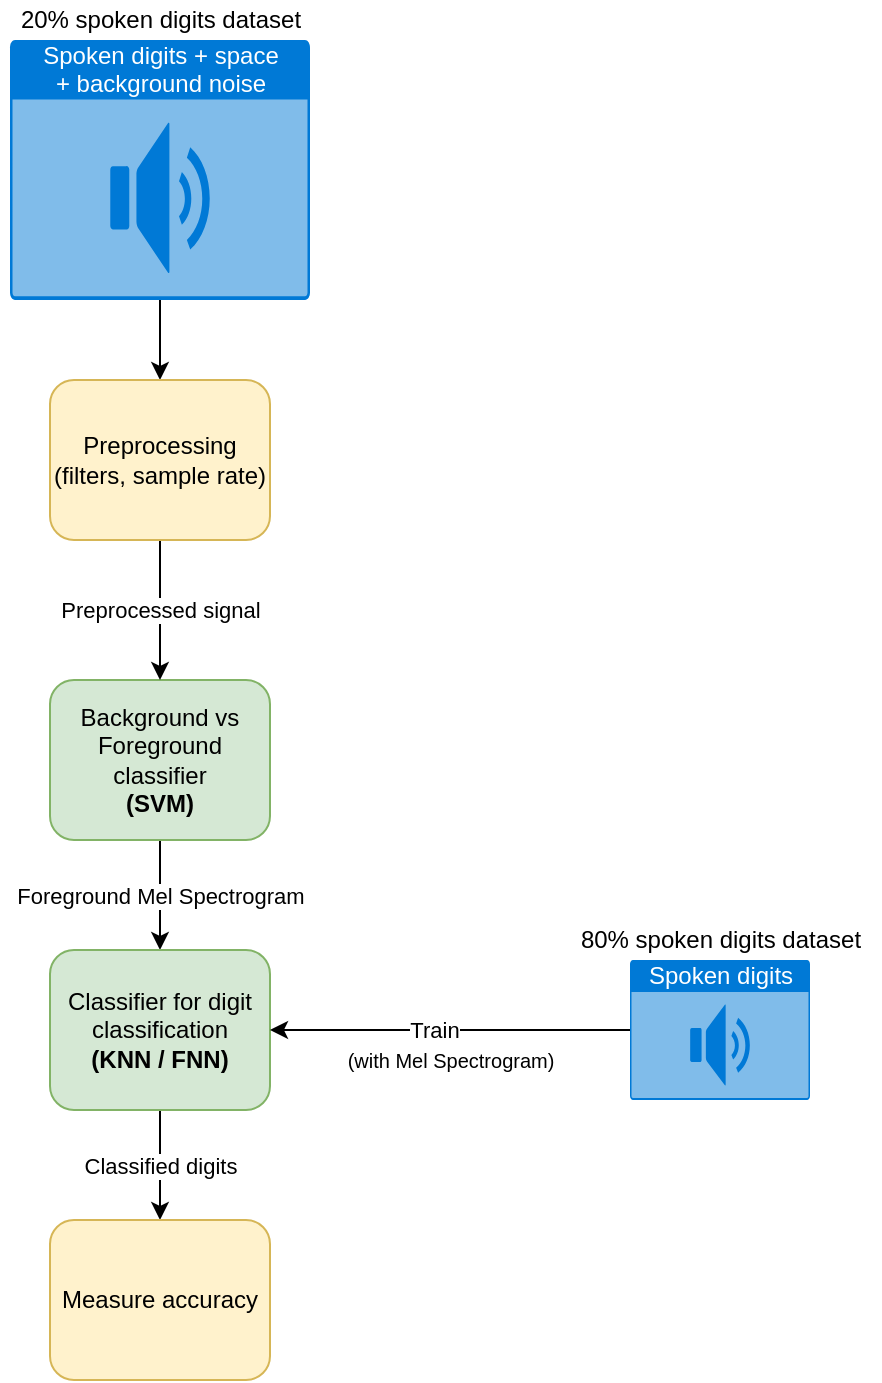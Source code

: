 <mxfile>
    <diagram id="d9GXOmLdC2NPShglwzjh" name="Page-1">
        <mxGraphModel dx="1204" dy="771" grid="1" gridSize="10" guides="1" tooltips="1" connect="1" arrows="1" fold="1" page="1" pageScale="1" pageWidth="850" pageHeight="1100" background="#ffffff" math="0" shadow="0">
            <root>
                <mxCell id="0"/>
                <mxCell id="1" parent="0"/>
                <mxCell id="kt_7THOywHMBP3y1z7LV-13" style="edgeStyle=orthogonalEdgeStyle;rounded=0;orthogonalLoop=1;jettySize=auto;html=1;entryX=0.5;entryY=0;entryDx=0;entryDy=0;strokeColor=#000000;" parent="1" source="kt_7THOywHMBP3y1z7LV-1" target="kt_7THOywHMBP3y1z7LV-12" edge="1">
                    <mxGeometry relative="1" as="geometry"/>
                </mxCell>
                <mxCell id="kt_7THOywHMBP3y1z7LV-1" value="&lt;div&gt;Spoken digits + space&lt;/div&gt;&lt;div&gt; + background noise&lt;/div&gt;" style="html=1;strokeColor=none;fillColor=#0079D6;labelPosition=center;verticalLabelPosition=middle;verticalAlign=top;align=center;fontSize=12;outlineConnect=0;spacingTop=-6;fontColor=#FFFFFF;sketch=0;shape=mxgraph.sitemap.audio;" parent="1" vertex="1">
                    <mxGeometry x="220" y="110" width="150" height="130" as="geometry"/>
                </mxCell>
                <mxCell id="kt_7THOywHMBP3y1z7LV-17" value="&lt;font color=&quot;#000000&quot; style=&quot;background-color: rgb(255 , 255 , 255)&quot;&gt;Foreground Mel Spectrogram&lt;/font&gt;" style="edgeStyle=orthogonalEdgeStyle;rounded=0;orthogonalLoop=1;jettySize=auto;html=1;strokeColor=#000000;" parent="1" source="kt_7THOywHMBP3y1z7LV-3" target="kt_7THOywHMBP3y1z7LV-6" edge="1">
                    <mxGeometry relative="1" as="geometry"/>
                </mxCell>
                <mxCell id="kt_7THOywHMBP3y1z7LV-3" value="&lt;font color=&quot;#000000&quot;&gt;Background vs Foreground classifier&lt;br&gt;&lt;b&gt;(SVM)&lt;/b&gt;&lt;br&gt;&lt;/font&gt;" style="rounded=1;whiteSpace=wrap;html=1;fillColor=#d5e8d4;strokeColor=#82b366;" parent="1" vertex="1">
                    <mxGeometry x="240" y="430" width="110" height="80" as="geometry"/>
                </mxCell>
                <mxCell id="kt_7THOywHMBP3y1z7LV-5" value="&lt;font color=&quot;#000000&quot;&gt;20% spoken digits dataset&lt;/font&gt;" style="text;html=1;align=center;verticalAlign=middle;resizable=0;points=[];autosize=1;strokeColor=none;fillColor=none;" parent="1" vertex="1">
                    <mxGeometry x="215" y="90" width="160" height="20" as="geometry"/>
                </mxCell>
                <mxCell id="kt_7THOywHMBP3y1z7LV-18" value="&lt;font color=&quot;#000000&quot; style=&quot;background-color: rgb(255 , 255 , 255)&quot;&gt;Classified digits&lt;/font&gt;" style="edgeStyle=orthogonalEdgeStyle;rounded=0;orthogonalLoop=1;jettySize=auto;html=1;strokeColor=#000000;" parent="1" source="kt_7THOywHMBP3y1z7LV-6" target="kt_7THOywHMBP3y1z7LV-15" edge="1">
                    <mxGeometry relative="1" as="geometry">
                        <Array as="points">
                            <mxPoint x="295" y="675"/>
                            <mxPoint x="295" y="675"/>
                        </Array>
                    </mxGeometry>
                </mxCell>
                <mxCell id="kt_7THOywHMBP3y1z7LV-6" value="&lt;font color=&quot;#000000&quot;&gt;Classifier for digit classification &lt;br&gt;&lt;b&gt;(KNN / FNN)&lt;/b&gt;&lt;/font&gt;" style="rounded=1;whiteSpace=wrap;html=1;fillColor=#d5e8d4;strokeColor=#82b366;" parent="1" vertex="1">
                    <mxGeometry x="240" y="565" width="110" height="80" as="geometry"/>
                </mxCell>
                <mxCell id="kt_7THOywHMBP3y1z7LV-10" style="edgeStyle=orthogonalEdgeStyle;rounded=0;orthogonalLoop=1;jettySize=auto;html=1;entryX=1;entryY=0.5;entryDx=0;entryDy=0;strokeColor=#000000;" parent="1" source="kt_7THOywHMBP3y1z7LV-8" target="kt_7THOywHMBP3y1z7LV-6" edge="1">
                    <mxGeometry relative="1" as="geometry"/>
                </mxCell>
                <mxCell id="kt_7THOywHMBP3y1z7LV-11" value="Train" style="edgeLabel;html=1;align=center;verticalAlign=middle;resizable=0;points=[];fontColor=#000000;labelBackgroundColor=#FFFFFF;" parent="kt_7THOywHMBP3y1z7LV-10" vertex="1" connectable="0">
                    <mxGeometry x="0.289" relative="1" as="geometry">
                        <mxPoint x="18" as="offset"/>
                    </mxGeometry>
                </mxCell>
                <mxCell id="kt_7THOywHMBP3y1z7LV-8" value="&lt;div&gt;Spoken digits&lt;/div&gt;" style="html=1;strokeColor=none;fillColor=#0079D6;labelPosition=center;verticalLabelPosition=middle;verticalAlign=top;align=center;fontSize=12;outlineConnect=0;spacingTop=-6;fontColor=#FFFFFF;sketch=0;shape=mxgraph.sitemap.audio;" parent="1" vertex="1">
                    <mxGeometry x="530" y="570" width="90" height="70" as="geometry"/>
                </mxCell>
                <mxCell id="kt_7THOywHMBP3y1z7LV-9" value="&lt;font color=&quot;#000000&quot;&gt;80% spoken digits dataset&lt;/font&gt;" style="text;html=1;align=center;verticalAlign=middle;resizable=0;points=[];autosize=1;strokeColor=none;fillColor=none;" parent="1" vertex="1">
                    <mxGeometry x="495" y="550" width="160" height="20" as="geometry"/>
                </mxCell>
                <mxCell id="kt_7THOywHMBP3y1z7LV-14" value="&lt;font color=&quot;#000000&quot; style=&quot;background-color: rgb(255 , 255 , 255)&quot;&gt;Preprocessed signal&lt;/font&gt;" style="edgeStyle=orthogonalEdgeStyle;rounded=0;orthogonalLoop=1;jettySize=auto;html=1;strokeColor=#000000;" parent="1" source="kt_7THOywHMBP3y1z7LV-12" target="kt_7THOywHMBP3y1z7LV-3" edge="1">
                    <mxGeometry relative="1" as="geometry"/>
                </mxCell>
                <mxCell id="kt_7THOywHMBP3y1z7LV-12" value="&lt;div&gt;&lt;font color=&quot;#000000&quot;&gt;Preprocessing&lt;/font&gt;&lt;/div&gt;&lt;div&gt;&lt;font color=&quot;#000000&quot;&gt;(filters, sample rate)&lt;/font&gt;&lt;br&gt;&lt;/div&gt;" style="rounded=1;whiteSpace=wrap;html=1;fillColor=#fff2cc;strokeColor=#d6b656;glass=0;sketch=0;" parent="1" vertex="1">
                    <mxGeometry x="240" y="280" width="110" height="80" as="geometry"/>
                </mxCell>
                <mxCell id="kt_7THOywHMBP3y1z7LV-15" value="&lt;font color=&quot;#000000&quot;&gt;Measure accuracy&lt;/font&gt;" style="rounded=1;whiteSpace=wrap;html=1;fillColor=#fff2cc;strokeColor=#d6b656;" parent="1" vertex="1">
                    <mxGeometry x="240" y="700" width="110" height="80" as="geometry"/>
                </mxCell>
                <mxCell id="kt_7THOywHMBP3y1z7LV-19" value="(with Mel Spectrogram)" style="text;html=1;align=center;verticalAlign=middle;resizable=0;points=[];autosize=1;strokeColor=none;fillColor=none;fontSize=10;fontColor=#000000;" parent="1" vertex="1">
                    <mxGeometry x="380" y="610" width="120" height="20" as="geometry"/>
                </mxCell>
            </root>
        </mxGraphModel>
    </diagram>
</mxfile>